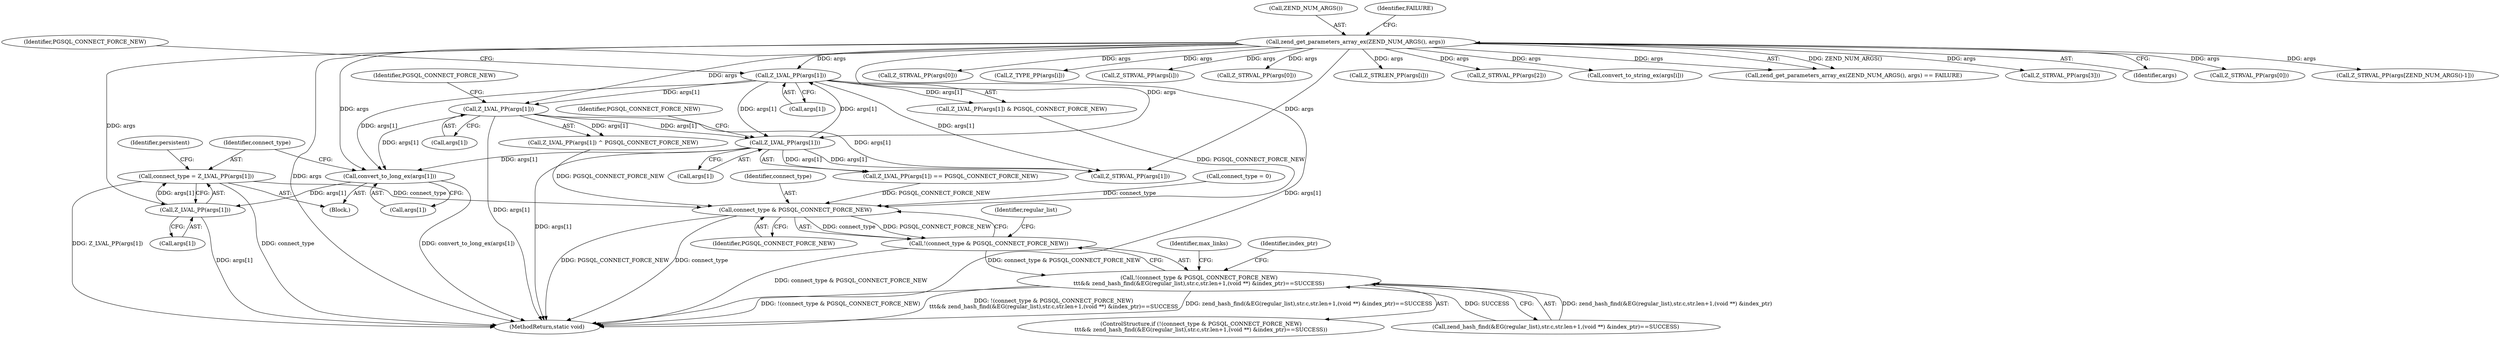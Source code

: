 digraph "0_php_4435b9142ff9813845d5c97ab29a5d637bedb257_5@API" {
"1000455" [label="(Call,connect_type = Z_LVAL_PP(args[1]))"];
"1000457" [label="(Call,Z_LVAL_PP(args[1]))"];
"1000451" [label="(Call,convert_to_long_ex(args[1]))"];
"1000391" [label="(Call,Z_LVAL_PP(args[1]))"];
"1000381" [label="(Call,Z_LVAL_PP(args[1]))"];
"1000401" [label="(Call,Z_LVAL_PP(args[1]))"];
"1000343" [label="(Call,zend_get_parameters_array_ex(ZEND_NUM_ARGS(), args))"];
"1000761" [label="(Call,connect_type & PGSQL_CONNECT_FORCE_NEW)"];
"1000760" [label="(Call,!(connect_type & PGSQL_CONNECT_FORCE_NEW))"];
"1000759" [label="(Call,!(connect_type & PGSQL_CONNECT_FORCE_NEW)\n\t\t\t&& zend_hash_find(&EG(regular_list),str.c,str.len+1,(void **) &index_ptr)==SUCCESS)"];
"1000465" [label="(Call,Z_STRVAL_PP(args[0]))"];
"1000381" [label="(Call,Z_LVAL_PP(args[1]))"];
"1000760" [label="(Call,!(connect_type & PGSQL_CONNECT_FORCE_NEW))"];
"1000391" [label="(Call,Z_LVAL_PP(args[1]))"];
"1000344" [label="(Call,ZEND_NUM_ARGS())"];
"1000373" [label="(Call,Z_TYPE_PP(args[i]))"];
"1000457" [label="(Call,Z_LVAL_PP(args[1]))"];
"1000452" [label="(Call,args[1])"];
"1000417" [label="(Call,Z_STRVAL_PP(args[i]))"];
"1000405" [label="(Identifier,PGSQL_CONNECT_FORCE_NEW)"];
"1000346" [label="(Identifier,FAILURE)"];
"1000456" [label="(Identifier,connect_type)"];
"1000395" [label="(Identifier,PGSQL_CONNECT_FORCE_NEW)"];
"1000447" [label="(Call,Z_STRVAL_PP(args[0]))"];
"1000421" [label="(Call,Z_STRLEN_PP(args[i]))"];
"1000759" [label="(Call,!(connect_type & PGSQL_CONNECT_FORCE_NEW)\n\t\t\t&& zend_hash_find(&EG(regular_list),str.c,str.len+1,(void **) &index_ptr)==SUCCESS)"];
"1000385" [label="(Identifier,PGSQL_CONNECT_FORCE_NEW)"];
"1000471" [label="(Call,Z_STRVAL_PP(args[1]))"];
"1000496" [label="(Call,Z_STRVAL_PP(args[2]))"];
"1000406" [label="(Call,convert_to_string_ex(args[i]))"];
"1000458" [label="(Call,args[1])"];
"1000382" [label="(Call,args[1])"];
"1000764" [label="(Call,zend_hash_find(&EG(regular_list),str.c,str.len+1,(void **) &index_ptr)==SUCCESS)"];
"1000846" [label="(Identifier,max_links)"];
"1000401" [label="(Call,Z_LVAL_PP(args[1]))"];
"1000342" [label="(Call,zend_get_parameters_array_ex(ZEND_NUM_ARGS(), args) == FAILURE)"];
"1000962" [label="(MethodReturn,static void)"];
"1000768" [label="(Identifier,regular_list)"];
"1000758" [label="(ControlStructure,if (!(connect_type & PGSQL_CONNECT_FORCE_NEW)\n\t\t\t&& zend_hash_find(&EG(regular_list),str.c,str.len+1,(void **) &index_ptr)==SUCCESS))"];
"1000489" [label="(Call,Z_STRVAL_PP(args[3]))"];
"1000345" [label="(Identifier,args)"];
"1000763" [label="(Identifier,PGSQL_CONNECT_FORCE_NEW)"];
"1000329" [label="(Call,connect_type = 0)"];
"1000392" [label="(Call,args[1])"];
"1000390" [label="(Call,Z_LVAL_PP(args[1]) & PGSQL_CONNECT_FORCE_NEW)"];
"1000444" [label="(Block,)"];
"1000380" [label="(Call,Z_LVAL_PP(args[1]) == PGSQL_CONNECT_FORCE_NEW)"];
"1000789" [label="(Identifier,index_ptr)"];
"1000451" [label="(Call,convert_to_long_ex(args[1]))"];
"1000343" [label="(Call,zend_get_parameters_array_ex(ZEND_NUM_ARGS(), args))"];
"1000455" [label="(Call,connect_type = Z_LVAL_PP(args[1]))"];
"1000761" [label="(Call,connect_type & PGSQL_CONNECT_FORCE_NEW)"];
"1000402" [label="(Call,args[1])"];
"1000435" [label="(Call,Z_STRVAL_PP(args[0]))"];
"1000477" [label="(Call,Z_STRVAL_PP(args[ZEND_NUM_ARGS()-1]))"];
"1000503" [label="(Identifier,persistent)"];
"1000762" [label="(Identifier,connect_type)"];
"1000400" [label="(Call,Z_LVAL_PP(args[1]) ^ PGSQL_CONNECT_FORCE_NEW)"];
"1000455" -> "1000444"  [label="AST: "];
"1000455" -> "1000457"  [label="CFG: "];
"1000456" -> "1000455"  [label="AST: "];
"1000457" -> "1000455"  [label="AST: "];
"1000503" -> "1000455"  [label="CFG: "];
"1000455" -> "1000962"  [label="DDG: Z_LVAL_PP(args[1])"];
"1000455" -> "1000962"  [label="DDG: connect_type"];
"1000457" -> "1000455"  [label="DDG: args[1]"];
"1000455" -> "1000761"  [label="DDG: connect_type"];
"1000457" -> "1000458"  [label="CFG: "];
"1000458" -> "1000457"  [label="AST: "];
"1000457" -> "1000962"  [label="DDG: args[1]"];
"1000451" -> "1000457"  [label="DDG: args[1]"];
"1000343" -> "1000457"  [label="DDG: args"];
"1000451" -> "1000444"  [label="AST: "];
"1000451" -> "1000452"  [label="CFG: "];
"1000452" -> "1000451"  [label="AST: "];
"1000456" -> "1000451"  [label="CFG: "];
"1000451" -> "1000962"  [label="DDG: convert_to_long_ex(args[1])"];
"1000391" -> "1000451"  [label="DDG: args[1]"];
"1000401" -> "1000451"  [label="DDG: args[1]"];
"1000381" -> "1000451"  [label="DDG: args[1]"];
"1000343" -> "1000451"  [label="DDG: args"];
"1000391" -> "1000390"  [label="AST: "];
"1000391" -> "1000392"  [label="CFG: "];
"1000392" -> "1000391"  [label="AST: "];
"1000395" -> "1000391"  [label="CFG: "];
"1000391" -> "1000962"  [label="DDG: args[1]"];
"1000391" -> "1000381"  [label="DDG: args[1]"];
"1000391" -> "1000390"  [label="DDG: args[1]"];
"1000381" -> "1000391"  [label="DDG: args[1]"];
"1000343" -> "1000391"  [label="DDG: args"];
"1000391" -> "1000401"  [label="DDG: args[1]"];
"1000391" -> "1000471"  [label="DDG: args[1]"];
"1000381" -> "1000380"  [label="AST: "];
"1000381" -> "1000382"  [label="CFG: "];
"1000382" -> "1000381"  [label="AST: "];
"1000385" -> "1000381"  [label="CFG: "];
"1000381" -> "1000962"  [label="DDG: args[1]"];
"1000381" -> "1000380"  [label="DDG: args[1]"];
"1000401" -> "1000381"  [label="DDG: args[1]"];
"1000343" -> "1000381"  [label="DDG: args"];
"1000381" -> "1000471"  [label="DDG: args[1]"];
"1000401" -> "1000400"  [label="AST: "];
"1000401" -> "1000402"  [label="CFG: "];
"1000402" -> "1000401"  [label="AST: "];
"1000405" -> "1000401"  [label="CFG: "];
"1000401" -> "1000962"  [label="DDG: args[1]"];
"1000401" -> "1000400"  [label="DDG: args[1]"];
"1000343" -> "1000401"  [label="DDG: args"];
"1000401" -> "1000471"  [label="DDG: args[1]"];
"1000343" -> "1000342"  [label="AST: "];
"1000343" -> "1000345"  [label="CFG: "];
"1000344" -> "1000343"  [label="AST: "];
"1000345" -> "1000343"  [label="AST: "];
"1000346" -> "1000343"  [label="CFG: "];
"1000343" -> "1000962"  [label="DDG: args"];
"1000343" -> "1000342"  [label="DDG: ZEND_NUM_ARGS()"];
"1000343" -> "1000342"  [label="DDG: args"];
"1000343" -> "1000373"  [label="DDG: args"];
"1000343" -> "1000406"  [label="DDG: args"];
"1000343" -> "1000417"  [label="DDG: args"];
"1000343" -> "1000421"  [label="DDG: args"];
"1000343" -> "1000435"  [label="DDG: args"];
"1000343" -> "1000447"  [label="DDG: args"];
"1000343" -> "1000465"  [label="DDG: args"];
"1000343" -> "1000471"  [label="DDG: args"];
"1000343" -> "1000477"  [label="DDG: args"];
"1000343" -> "1000489"  [label="DDG: args"];
"1000343" -> "1000496"  [label="DDG: args"];
"1000761" -> "1000760"  [label="AST: "];
"1000761" -> "1000763"  [label="CFG: "];
"1000762" -> "1000761"  [label="AST: "];
"1000763" -> "1000761"  [label="AST: "];
"1000760" -> "1000761"  [label="CFG: "];
"1000761" -> "1000962"  [label="DDG: connect_type"];
"1000761" -> "1000962"  [label="DDG: PGSQL_CONNECT_FORCE_NEW"];
"1000761" -> "1000760"  [label="DDG: connect_type"];
"1000761" -> "1000760"  [label="DDG: PGSQL_CONNECT_FORCE_NEW"];
"1000329" -> "1000761"  [label="DDG: connect_type"];
"1000400" -> "1000761"  [label="DDG: PGSQL_CONNECT_FORCE_NEW"];
"1000380" -> "1000761"  [label="DDG: PGSQL_CONNECT_FORCE_NEW"];
"1000390" -> "1000761"  [label="DDG: PGSQL_CONNECT_FORCE_NEW"];
"1000760" -> "1000759"  [label="AST: "];
"1000768" -> "1000760"  [label="CFG: "];
"1000759" -> "1000760"  [label="CFG: "];
"1000760" -> "1000962"  [label="DDG: connect_type & PGSQL_CONNECT_FORCE_NEW"];
"1000760" -> "1000759"  [label="DDG: connect_type & PGSQL_CONNECT_FORCE_NEW"];
"1000759" -> "1000758"  [label="AST: "];
"1000759" -> "1000764"  [label="CFG: "];
"1000764" -> "1000759"  [label="AST: "];
"1000789" -> "1000759"  [label="CFG: "];
"1000846" -> "1000759"  [label="CFG: "];
"1000759" -> "1000962"  [label="DDG: !(connect_type & PGSQL_CONNECT_FORCE_NEW)"];
"1000759" -> "1000962"  [label="DDG: !(connect_type & PGSQL_CONNECT_FORCE_NEW)\n\t\t\t&& zend_hash_find(&EG(regular_list),str.c,str.len+1,(void **) &index_ptr)==SUCCESS"];
"1000759" -> "1000962"  [label="DDG: zend_hash_find(&EG(regular_list),str.c,str.len+1,(void **) &index_ptr)==SUCCESS"];
"1000764" -> "1000759"  [label="DDG: zend_hash_find(&EG(regular_list),str.c,str.len+1,(void **) &index_ptr)"];
"1000764" -> "1000759"  [label="DDG: SUCCESS"];
}
